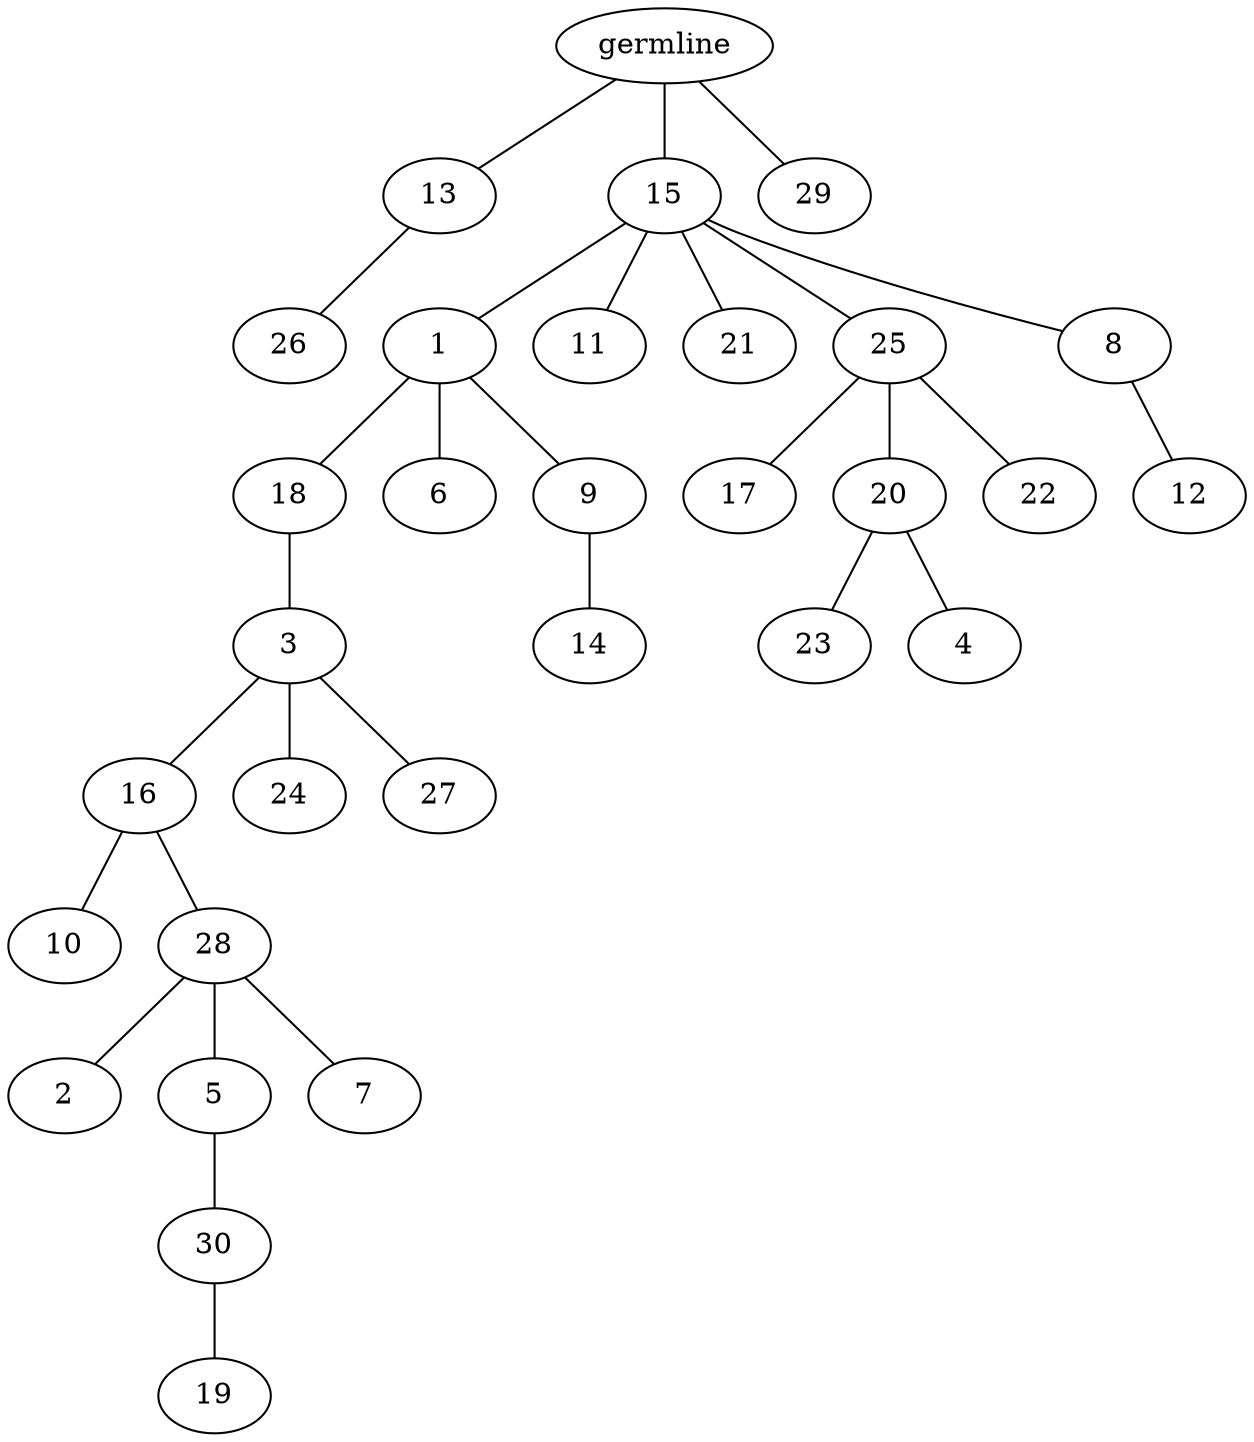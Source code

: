 graph tree {
    "140166889452016" [label="germline"];
    "140166898131200" [label="13"];
    "140166890079520" [label="26"];
    "140166898131680" [label="15"];
    "140166890082016" [label="1"];
    "140166890082064" [label="18"];
    "140166890081296" [label="3"];
    "140166890079712" [label="16"];
    "140166890079952" [label="10"];
    "140166890080000" [label="28"];
    "140166890135456" [label="2"];
    "140166890131520" [label="5"];
    "140166890131760" [label="30"];
    "140166890132912" [label="19"];
    "140166890133248" [label="7"];
    "140166890081008" [label="24"];
    "140166890079328" [label="27"];
    "140166890078848" [label="6"];
    "140166900549280" [label="9"];
    "140166900549088" [label="14"];
    "140166890080624" [label="11"];
    "140166890079472" [label="21"];
    "140166890133152" [label="25"];
    "140166890133296" [label="17"];
    "140166890134496" [label="20"];
    "140166890134064" [label="23"];
    "140166890131856" [label="4"];
    "140166890134448" [label="22"];
    "140166890132864" [label="8"];
    "140166890134400" [label="12"];
    "140166890080960" [label="29"];
    "140166889452016" -- "140166898131200";
    "140166889452016" -- "140166898131680";
    "140166889452016" -- "140166890080960";
    "140166898131200" -- "140166890079520";
    "140166898131680" -- "140166890082016";
    "140166898131680" -- "140166890080624";
    "140166898131680" -- "140166890079472";
    "140166898131680" -- "140166890133152";
    "140166898131680" -- "140166890132864";
    "140166890082016" -- "140166890082064";
    "140166890082016" -- "140166890078848";
    "140166890082016" -- "140166900549280";
    "140166890082064" -- "140166890081296";
    "140166890081296" -- "140166890079712";
    "140166890081296" -- "140166890081008";
    "140166890081296" -- "140166890079328";
    "140166890079712" -- "140166890079952";
    "140166890079712" -- "140166890080000";
    "140166890080000" -- "140166890135456";
    "140166890080000" -- "140166890131520";
    "140166890080000" -- "140166890133248";
    "140166890131520" -- "140166890131760";
    "140166890131760" -- "140166890132912";
    "140166900549280" -- "140166900549088";
    "140166890133152" -- "140166890133296";
    "140166890133152" -- "140166890134496";
    "140166890133152" -- "140166890134448";
    "140166890134496" -- "140166890134064";
    "140166890134496" -- "140166890131856";
    "140166890132864" -- "140166890134400";
}
